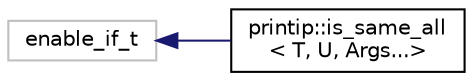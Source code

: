 digraph "Graphical Class Hierarchy"
{
  edge [fontname="Helvetica",fontsize="10",labelfontname="Helvetica",labelfontsize="10"];
  node [fontname="Helvetica",fontsize="10",shape=record];
  rankdir="LR";
  Node1 [label="enable_if_t",height=0.2,width=0.4,color="grey75", fillcolor="white", style="filled"];
  Node1 -> Node2 [dir="back",color="midnightblue",fontsize="10",style="solid",fontname="Helvetica"];
  Node2 [label="printip::is_same_all\l\< T, U, Args...\>",height=0.2,width=0.4,color="black", fillcolor="white", style="filled",URL="$structprintip_1_1is__same__all_3_01_t_00_01_u_00_01_args_8_8_8_4.html"];
}
